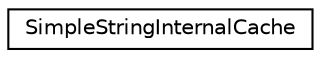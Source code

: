 digraph "Graphical Class Hierarchy"
{
 // LATEX_PDF_SIZE
  edge [fontname="Helvetica",fontsize="10",labelfontname="Helvetica",labelfontsize="10"];
  node [fontname="Helvetica",fontsize="10",shape=record];
  rankdir="LR";
  Node0 [label="SimpleStringInternalCache",height=0.2,width=0.4,color="black", fillcolor="white", style="filled",URL="$classSimpleStringInternalCache.html",tooltip=" "];
}
